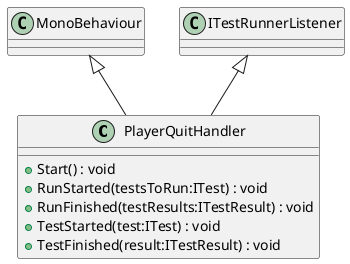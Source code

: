 @startuml
class PlayerQuitHandler {
    + Start() : void
    + RunStarted(testsToRun:ITest) : void
    + RunFinished(testResults:ITestResult) : void
    + TestStarted(test:ITest) : void
    + TestFinished(result:ITestResult) : void
}
MonoBehaviour <|-- PlayerQuitHandler
ITestRunnerListener <|-- PlayerQuitHandler
@enduml
